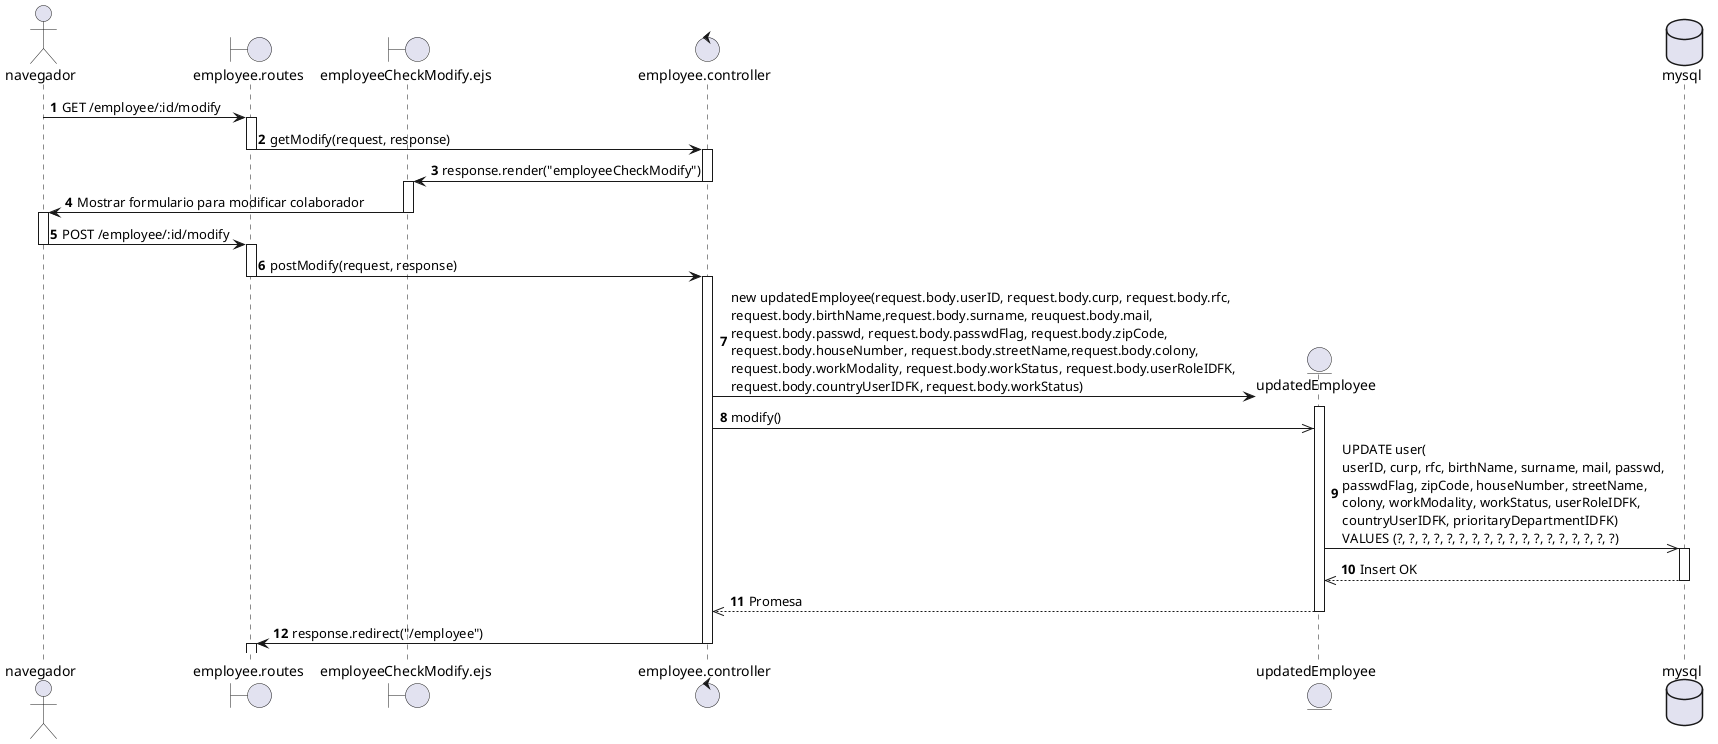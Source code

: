 @startuml CU28 - Superadmin modifica datos de empleado.
actor navegador
boundary employee.routes
boundary employeeCheckModify.ejs
control employee.controller
entity updatedEmployee
database mysql

autonumber
navegador -> employee.routes : GET /employee/:id/modify
activate employee.routes

employee.routes -> employee.controller: getModify(request, response)
deactivate employee.routes
activate employee.controller

employee.controller -> employeeCheckModify.ejs: response.render("employeeCheckModify")
deactivate employee.controller
activate employeeCheckModify.ejs

employeeCheckModify.ejs -> navegador : Mostrar formulario para modificar colaborador
deactivate employeeCheckModify.ejs
activate navegador

navegador -> employee.routes : POST /employee/:id/modify
deactivate navegador
activate employee.routes

employee.routes -> employee.controller : postModify(request, response)
deactivate employee.routes
activate employee.controller

create updatedEmployee
employee.controller -> updatedEmployee : new updatedEmployee(request.body.userID, request.body.curp, request.body.rfc, \nrequest.body.birthName,request.body.surname, reuquest.body.mail, \nrequest.body.passwd, request.body.passwdFlag, request.body.zipCode,\nrequest.body.houseNumber, request.body.streetName,request.body.colony, \nrequest.body.workModality, request.body.workStatus, request.body.userRoleIDFK, \nrequest.body.countryUserIDFK, request.body.workStatus)
activate updatedEmployee

employee.controller ->> updatedEmployee : modify()

updatedEmployee ->> mysql : UPDATE user(\nuserID, curp, rfc, birthName, surname, mail, passwd, \npasswdFlag, zipCode, houseNumber, streetName, \ncolony, workModality, workStatus, userRoleIDFK, \ncountryUserIDFK, prioritaryDepartmentIDFK) \nVALUES (?, ?, ?, ?, ?, ?, ?, ?, ?, ?, ?, ?, ?, ?, ?, ?, ?, ?)
activate mysql
mysql -->> updatedEmployee : Insert OK
deactivate mysql
updatedEmployee -->> employee.controller : Promesa
deactivate updatedEmployee

employee.controller -> employee.routes : response.redirect("/employee")
deactivate employee.controller
activate employee.routes
deactivate employee.routes
